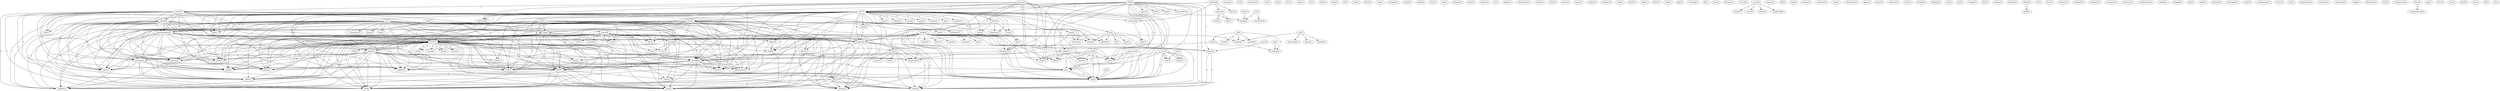 digraph G {
  jeremy [ label="jeremy(2)" ];
  power [ label="power(3)" ];
  car [ label="car(17)" ];
  something [ label="something(1)" ];
  reliability [ label="reliability(2)" ];
  repair [ label="repair(1)" ];
  offer [ label="offer(1)" ];
  mileage [ label="mileage(2)" ];
  anyone [ label="anyone(1)" ];
  etc [ label="etc(1)" ];
  run [ label="run(1)" ];
  buy [ label="buy(1)" ];
  buy [ label="buy(2)" ];
  cycling [ label="cycling(1)" ];
  sco [ label="sco(3)" ];
  insurance [ label="insurance(1)" ];
  map [ label="map(1)" ];
  faq [ label="faq(1)" ];
  speed [ label="speed(2)" ];
  left [ label="left(1)" ];
  fog [ label="fog(1)" ];
  drive [ label="drive(2)" ];
  instrumentation [ label="instrumentation(2)" ];
  weather [ label="weather(2)" ];
  mph [ label="mph(1)" ];
  gearing [ label="gearing(1)" ];
  rattle [ label="rattle(1)" ];
  drive [ label="drive(1)" ];
  analog [ label="analog(1)" ];
  trunk [ label="trunk(1)" ];
  steer [ label="steer(1)" ];
  front [ label="front(2)" ];
  stability [ label="stability(1)" ];
  transmission [ label="transmission(1)" ];
  shake [ label="shake(1)" ];
  cowl [ label="cowl(1)" ];
  seat [ label="seat(3)" ];
  torque [ label="torque(2)" ];
  visibility [ label="visibility(1)" ];
  see [ label="see(4)" ];
  star [ label="star(1)" ];
  radar [ label="radar(1)" ];
  fun [ label="fun(1)" ];
  ditto [ label="ditto(1)" ];
  talon [ label="talon(1)" ];
  sol [ label="sol(1)" ];
  leather [ label="leather(2)" ];
  comment [ label="comment(2)" ];
  system [ label="system(2)" ];
  entry [ label="entry(1)" ];
  rain [ label="rain(1)" ];
  se [ label="se(2)" ];
  pocket [ label="pocket(1)" ];
  rocket [ label="rocket(1)" ];
  bought [ label="bought(2)" ];
  fell [ label="fell(2)" ];
  category [ label="category(1)" ];
  hatch [ label="hatch(1)" ];
  soak [ label="soak(1)" ];
  consider [ label="consider(1)" ];
  ford [ label="ford(4)" ];
  zonker [ label="zonker(2)" ];
  hope [ label="hope(1)" ];
  yourselfers [ label="yourselfers(1)" ];
  engine [ label="engine(4)" ];
  plastic [ label="plastic(2)" ];
  gives [ label="gives(1)" ];
  doesn [ label="doesn(3)" ];
  doesn [ label="doesn(1)" ];
  key [ label="key(1)" ];
  honda [ label="honda(1)" ];
  wheel [ label="wheel(1)" ];
  econo [ label="econo(1)" ];
  selling [ label="selling(1)" ];
  snow [ label="snow(2)" ];
  value [ label="value(2)" ];
  turbo [ label="turbo(3)" ];
  design [ label="design(3)" ];
  point [ label="point(1)" ];
  sounds [ label="sounds(1)" ];
  gets [ label="gets(1)" ];
  re [ label="re(2)" ];
  box [ label="box(1)" ];
  tires [ label="tires(3)" ];
  money [ label="money(1)" ];
  hp [ label="hp(1)" ];
  aluminum [ label="aluminum(1)" ];
  summer [ label="summer(1)" ];
  meant [ label="meant(1)" ];
  rush [ label="rush(1)" ];
  back [ label="back(3)" ];
  surprise [ label="surprise(1)" ];
  airbag [ label="airbag(2)" ];
  clothing [ label="clothing(1)" ];
  suspension [ label="suspension(2)" ];
  dash [ label="dash(2)" ];
  form [ label="form(1)" ];
  look [ label="look(1)" ];
  vr [ label="vr(1)" ];
  horn [ label="horn(1)" ];
  dirt [ label="dirt(1)" ];
  preference [ label="preference(1)" ];
  center [ label="center(2)" ];
  bag [ label="bag(3)" ];
  mud [ label="mud(1)" ];
  side [ label="side(1)" ];
  air [ label="air(4)" ];
  radiator [ label="radiator(1)" ];
  drain [ label="drain(1)" ];
  probe [ label="probe(9)" ];
  bunch [ label="bunch(1)" ];
  day [ label="day(2)" ];
  mover [ label="mover(1)" ];
  thing [ label="thing(1)" ];
  month [ label="month(1)" ];
  work [ label="work(1)" ];
  interest [ label="interest(1)" ];
  list [ label="list(1)" ];
  eclipse [ label="eclipse(1)" ];
  mr [ label="mr(2)" ];
  space [ label="space(1)" ];
  needed [ label="needed(1)" ];
  passenger [ label="passenger(1)" ];
  tri [ label="tri(1)" ];
  makes [ label="makes(1)" ];
  jarring [ label="jarring(1)" ];
  road [ label="road(1)" ];
  town [ label="town(1)" ];
  find [ label="find(2)" ];
  anniversary [ label="anniversary(1)" ];
  switch [ label="switch(1)" ];
  ruled [ label="ruled(1)" ];
  sentra [ label="sentra(1)" ];
  pouch [ label="pouch(1)" ];
  lack [ label="lack(2)" ];
  cup [ label="cup(2)" ];
  heat [ label="heat(1)" ];
  places [ label="places(1)" ];
  want [ label="want(2)" ];
  storage [ label="storage(2)" ];
  holder [ label="holder(2)" ];
  ventilation [ label="ventilation(1)" ];
  market [ label="market(1)" ];
  cloth [ label="cloth(2)" ];
  edu [ label="edu(2)" ];
  exhaust [ label="exhaust(1)" ];
  book [ label="book(1)" ];
  broke [ label="broke(1)" ];
  arm [ label="arm(1)" ];
  console [ label="console(1)" ];
  bin [ label="bin(1)" ];
  rest [ label="rest(1)" ];
  fluke [ label="fluke(1)" ];
  foam [ label="foam(1)" ];
  wind [ label="wind(1)" ];
  fit [ label="fit(1)" ];
  max [ label="max(1)" ];
  take [ label="take(1)" ];
  sigh [ label="sigh(1)" ];
  mustang [ label="mustang(1)" ];
  ok [ label="ok(1)" ];
  sho [ label="sho(2)" ];
  gsia [ label="gsia(1)" ];
  corner [ label="corner(1)" ];
  head [ label="head(1)" ];
  freeway [ label="freeway(1)" ];
  accord [ label="accord(1)" ];
  water [ label="water(2)" ];
  smell [ label="smell(1)" ];
  result [ label="result(1)" ];
  beads [ label="beads(1)" ];
  windshield [ label="windshield(2)" ];
  entered [ label="entered(1)" ];
  bill [ label="bill(1)" ];
  read [ label="read(2)" ];
  washer [ label="washer(1)" ];
  container [ label="container(1)" ];
  room [ label="room(1)" ];
  information [ label="information(1)" ];
  glass [ label="glass(1)" ];
  group [ label="group(1)" ];
  software [ label="software(1)" ];
  touch [ label="touch(1)" ];
  didn [ label="didn(1)" ];
  trouble [ label="trouble(1)" ];
  padding [ label="padding(1)" ];
  com [ label="com(3)" ];
  mereness [ label="mereness(2)" ];
  seal [ label="seal(1)" ];
  cmu [ label="cmu(2)" ];
  marks [ label="marks(1)" ];
  year [ label="year(1)" ];
  change [ label="change(1)" ];
  nx [ label="nx(2)" ];
  fluid [ label="fluid(1)" ];
  project [ label="project(1)" ];
  thought [ label="thought(1)" ];
  corolla [ label="corolla(2)" ];
  mind [ label="mind(1)" ];
  door [ label="door(2)" ];
  xiv [ label="xiv(1)" ];
  silver [ label="silver(1)" ];
  advance [ label="advance(1)" ];
  segment [ label="segment(1)" ];
  magazine [ label="magazine(1)" ];
  consumer [ label="consumer(1)" ];
  pressure [ label="pressure(1)" ];
  condensation [ label="condensation(1)" ];
  stealth [ label="stealth(2)" ];
  changed [ label="changed(1)" ];
  works [ label="works(1)" ];
  fine [ label="fine(1)" ];
  olde [ label="olde(1)" ];
  rolled [ label="rolled(1)" ];
  prelude [ label="prelude(3)" ];
  mitsubishi [ label="mitsubishi(1)" ];
  came [ label="came(1)" ];
  conditioning [ label="conditioning(1)" ];
  mx [ label="mx(4)" ];
  screw [ label="screw(1)" ];
  fwd [ label="fwd(1)" ];
  engineering [ label="engineering(1)" ];
  assembly [ label="assembly(1)" ];
  uummmph [ label="uummmph(1)" ];
  sx [ label="sx(3)" ];
  considered [ label="considered(1)" ];
  dodge [ label="dodge(1)" ];
  disclaimer [ label="disclaimer(1)" ];
  liter [ label="liter(2)" ];
  temperature [ label="temperature(1)" ];
  celica [ label="celica(2)" ];
  underpowered [ label="underpowered(1)" ];
  cmu [ label="cmu(1)" ];
  pep [ label="pep(1)" ];
  store [ label="store(1)" ];
  love [ label="love(1)" ];
  gt [ label="gt(3)" ];
  check [ label="check(1)" ];
  grey [ label="grey(1)" ];
  lot [ label="lot(1)" ];
  cd [ label="cd(1)" ];
  jeremy -> power [ label="1" ];
  jeremy -> car [ label="1" ];
  jeremy -> something [ label="1" ];
  jeremy -> reliability [ label="1" ];
  jeremy -> repair [ label="1" ];
  jeremy -> offer [ label="1" ];
  jeremy -> mileage [ label="1" ];
  jeremy -> anyone [ label="1" ];
  jeremy -> etc [ label="1" ];
  jeremy -> run [ label="1" ];
  jeremy -> buy [ label="1" ];
  jeremy -> buy [ label="1" ];
  power -> speed [ label="2" ];
  power -> left [ label="2" ];
  power -> fog [ label="2" ];
  power -> drive [ label="2" ];
  power -> instrumentation [ label="2" ];
  power -> weather [ label="2" ];
  power -> mph [ label="2" ];
  power -> gearing [ label="2" ];
  power -> rattle [ label="2" ];
  power -> drive [ label="2" ];
  power -> analog [ label="2" ];
  power -> trunk [ label="2" ];
  power -> steer [ label="2" ];
  power -> front [ label="2" ];
  power -> stability [ label="2" ];
  power -> transmission [ label="2" ];
  power -> shake [ label="2" ];
  power -> cowl [ label="2" ];
  power -> seat [ label="2" ];
  power -> torque [ label="2" ];
  power -> visibility [ label="2" ];
  power -> see [ label="2" ];
  speed -> left [ label="1" ];
  speed -> fog [ label="1" ];
  speed -> drive [ label="1" ];
  speed -> instrumentation [ label="1" ];
  speed -> weather [ label="1" ];
  speed -> mph [ label="1" ];
  speed -> gearing [ label="1" ];
  speed -> rattle [ label="1" ];
  speed -> drive [ label="1" ];
  speed -> analog [ label="1" ];
  speed -> trunk [ label="1" ];
  speed -> front [ label="1" ];
  speed -> stability [ label="1" ];
  speed -> shake [ label="1" ];
  speed -> cowl [ label="1" ];
  speed -> seat [ label="1" ];
  speed -> visibility [ label="1" ];
  speed -> see [ label="1" ];
  leather -> car [ label="1" ];
  leather -> comment [ label="1" ];
  leather -> system [ label="1" ];
  leather -> entry [ label="1" ];
  se -> pocket [ label="1" ];
  se -> rocket [ label="1" ];
  se -> bought [ label="1" ];
  se -> fell [ label="1" ];
  se -> category [ label="1" ];
  ford -> car [ label="2" ];
  ford -> something [ label="1" ];
  ford -> reliability [ label="1" ];
  ford -> zonker [ label="1" ];
  ford -> repair [ label="1" ];
  ford -> offer [ label="1" ];
  ford -> mileage [ label="1" ];
  ford -> anyone [ label="1" ];
  ford -> etc [ label="1" ];
  ford -> run [ label="1" ];
  ford -> buy [ label="1" ];
  ford -> hope [ label="1" ];
  ford -> yourselfers [ label="1" ];
  ford -> engine [ label="1" ];
  ford -> plastic [ label="1" ];
  ford -> gives [ label="1" ];
  ford -> doesn [ label="1" ];
  ford -> doesn [ label="1" ];
  ford -> buy [ label="1" ];
  ford -> key [ label="1" ];
  car -> econo [ label="2" ];
  car -> selling [ label="1" ];
  car -> snow [ label="1" ];
  car -> left [ label="1" ];
  car -> something [ label="2" ];
  car -> reliability [ label="1" ];
  car -> fog [ label="1" ];
  car -> value [ label="1" ];
  car -> drive [ label="1" ];
  car -> instrumentation [ label="1" ];
  car -> turbo [ label="1" ];
  car -> design [ label="2" ];
  car -> weather [ label="1" ];
  car -> point [ label="1" ];
  car -> sounds [ label="1" ];
  car -> gets [ label="1" ];
  car -> re [ label="1" ];
  car -> box [ label="2" ];
  car -> mph [ label="1" ];
  car -> gearing [ label="1" ];
  car -> tires [ label="1" ];
  car -> rattle [ label="1" ];
  car -> money [ label="1" ];
  car -> hp [ label="1" ];
  car -> aluminum [ label="1" ];
  car -> drive [ label="1" ];
  car -> mileage [ label="1" ];
  car -> analog [ label="1" ];
  car -> summer [ label="1" ];
  car -> comment [ label="2" ];
  car -> meant [ label="1" ];
  car -> trunk [ label="1" ];
  car -> steer [ label="1" ];
  car -> front [ label="1" ];
  car -> stability [ label="1" ];
  car -> transmission [ label="1" ];
  car -> shake [ label="1" ];
  car -> buy [ label="2" ];
  car -> engine [ label="2" ];
  car -> rush [ label="1" ];
  car -> cowl [ label="1" ];
  car -> back [ label="1" ];
  car -> surprise [ label="1" ];
  car -> seat [ label="1" ];
  car -> torque [ label="1" ];
  car -> visibility [ label="1" ];
  car -> airbag [ label="1" ];
  car -> clothing [ label="1" ];
  car -> see [ label="2" ];
  car -> suspension [ label="1" ];
  car -> buy [ label="2" ];
  dash -> instrumentation [ label="1" ];
  dash -> seat [ label="1" ];
  vr -> horn [ label="1" ];
  vr -> fog [ label="1" ];
  vr -> drive [ label="1" ];
  vr -> instrumentation [ label="1" ];
  vr -> dirt [ label="1" ];
  vr -> design [ label="1" ];
  vr -> weather [ label="1" ];
  vr -> preference [ label="1" ];
  vr -> sounds [ label="1" ];
  vr -> center [ label="1" ];
  vr -> mph [ label="1" ];
  vr -> gearing [ label="1" ];
  vr -> rattle [ label="1" ];
  vr -> bag [ label="1" ];
  vr -> mud [ label="1" ];
  vr -> drive [ label="1" ];
  vr -> mileage [ label="1" ];
  vr -> side [ label="1" ];
  vr -> analog [ label="1" ];
  vr -> trunk [ label="1" ];
  vr -> steer [ label="1" ];
  vr -> front [ label="1" ];
  vr -> stability [ label="1" ];
  vr -> transmission [ label="1" ];
  vr -> shake [ label="1" ];
  vr -> engine [ label="1" ];
  vr -> cowl [ label="1" ];
  vr -> air [ label="1" ];
  vr -> seat [ label="1" ];
  vr -> torque [ label="1" ];
  vr -> visibility [ label="1" ];
  vr -> see [ label="1" ];
  reliability -> mileage [ label="1" ];
  reliability -> etc [ label="1" ];
  reliability -> buy [ label="1" ];
  reliability -> buy [ label="1" ];
  probe -> zonker [ label="1" ];
  probe -> drive [ label="1" ];
  probe -> bunch [ label="1" ];
  probe -> box [ label="1" ];
  probe -> repair [ label="1" ];
  probe -> offer [ label="1" ];
  probe -> day [ label="1" ];
  probe -> bought [ label="2" ];
  probe -> drive [ label="1" ];
  probe -> mileage [ label="1" ];
  probe -> anyone [ label="1" ];
  probe -> mover [ label="1" ];
  probe -> thing [ label="1" ];
  probe -> etc [ label="1" ];
  probe -> run [ label="1" ];
  probe -> buy [ label="1" ];
  probe -> month [ label="1" ];
  probe -> work [ label="1" ];
  probe -> interest [ label="1" ];
  probe -> doesn [ label="1" ];
  probe -> doesn [ label="1" ];
  probe -> list [ label="1" ];
  probe -> suspension [ label="1" ];
  probe -> buy [ label="1" ];
  zonker -> repair [ label="1" ];
  zonker -> offer [ label="1" ];
  zonker -> mileage [ label="1" ];
  zonker -> anyone [ label="1" ];
  zonker -> etc [ label="1" ];
  zonker -> run [ label="1" ];
  zonker -> buy [ label="1" ];
  zonker -> buy [ label="1" ];
  mr -> space [ label="1" ];
  mr -> bought [ label="1" ];
  mr -> needed [ label="1" ];
  mr -> passenger [ label="1" ];
  value -> engine [ label="1" ];
  drive -> design [ label="1" ];
  drive -> weather [ label="1" ];
  drive -> jarring [ label="1" ];
  drive -> mph [ label="1" ];
  drive -> gearing [ label="1" ];
  drive -> day [ label="1" ];
  drive -> rattle [ label="1" ];
  drive -> road [ label="1" ];
  drive -> thing [ label="1" ];
  drive -> trunk [ label="1" ];
  drive -> front [ label="1" ];
  drive -> stability [ label="1" ];
  drive -> shake [ label="1" ];
  drive -> town [ label="1" ];
  drive -> work [ label="1" ];
  drive -> cowl [ label="1" ];
  drive -> seat [ label="1" ];
  drive -> doesn [ label="1" ];
  drive -> visibility [ label="1" ];
  drive -> doesn [ label="1" ];
  drive -> find [ label="1" ];
  drive -> see [ label="2" ];
  drive -> suspension [ label="1" ];
  instrumentation -> weather [ label="1" ];
  instrumentation -> mph [ label="1" ];
  instrumentation -> gearing [ label="1" ];
  instrumentation -> rattle [ label="1" ];
  instrumentation -> drive [ label="1" ];
  instrumentation -> analog [ label="1" ];
  instrumentation -> trunk [ label="1" ];
  instrumentation -> front [ label="1" ];
  instrumentation -> stability [ label="1" ];
  instrumentation -> shake [ label="1" ];
  instrumentation -> cowl [ label="1" ];
  instrumentation -> seat [ label="1" ];
  instrumentation -> visibility [ label="1" ];
  instrumentation -> see [ label="1" ];
  turbo -> point [ label="1" ];
  turbo -> aluminum [ label="1" ];
  turbo -> engine [ label="1" ];
  turbo -> rush [ label="1" ];
  design -> weather [ label="1" ];
  design -> sounds [ label="1" ];
  design -> mph [ label="1" ];
  design -> gearing [ label="1" ];
  design -> rattle [ label="1" ];
  design -> drive [ label="1" ];
  design -> mileage [ label="1" ];
  design -> analog [ label="1" ];
  design -> trunk [ label="1" ];
  design -> steer [ label="1" ];
  design -> front [ label="1" ];
  design -> stability [ label="1" ];
  design -> transmission [ label="1" ];
  design -> shake [ label="1" ];
  design -> cowl [ label="1" ];
  design -> seat [ label="1" ];
  design -> torque [ label="1" ];
  design -> visibility [ label="1" ];
  design -> see [ label="2" ];
  lack -> cup [ label="1" ];
  lack -> heat [ label="1" ];
  lack -> places [ label="1" ];
  lack -> want [ label="1" ];
  lack -> storage [ label="1" ];
  lack -> holder [ label="1" ];
  lack -> ventilation [ label="1" ];
  weather -> rattle [ label="1" ];
  weather -> trunk [ label="1" ];
  weather -> shake [ label="1" ];
  weather -> seat [ label="1" ];
  weather -> see [ label="1" ];
  cup -> places [ label="1" ];
  cup -> front [ label="1" ];
  cup -> cloth [ label="1" ];
  cup -> back [ label="1" ];
  edu -> repair [ label="1" ];
  edu -> offer [ label="1" ];
  edu -> mileage [ label="1" ];
  edu -> anyone [ label="1" ];
  edu -> etc [ label="1" ];
  edu -> run [ label="1" ];
  edu -> buy [ label="1" ];
  edu -> buy [ label="1" ];
  center -> mph [ label="1" ];
  center -> gearing [ label="1" ];
  center -> arm [ label="1" ];
  center -> rattle [ label="1" ];
  center -> mud [ label="1" ];
  center -> drive [ label="1" ];
  center -> mileage [ label="1" ];
  center -> side [ label="1" ];
  center -> analog [ label="1" ];
  center -> trunk [ label="1" ];
  center -> console [ label="1" ];
  center -> steer [ label="1" ];
  center -> storage [ label="1" ];
  center -> stability [ label="1" ];
  center -> transmission [ label="1" ];
  center -> holder [ label="1" ];
  center -> bin [ label="1" ];
  center -> shake [ label="1" ];
  center -> engine [ label="1" ];
  center -> cloth [ label="1" ];
  center -> cowl [ label="1" ];
  center -> back [ label="1" ];
  center -> rest [ label="1" ];
  center -> seat [ label="1" ];
  center -> torque [ label="1" ];
  center -> visibility [ label="1" ];
  center -> see [ label="1" ];
  re -> fit [ label="1" ];
  re -> drive [ label="1" ];
  re -> max [ label="1" ];
  re -> meant [ label="1" ];
  re -> take [ label="1" ];
  re -> plastic [ label="1" ];
  re -> clothing [ label="1" ];
  tires -> rattle [ label="2" ];
  tires -> bag [ label="2" ];
  tires -> mud [ label="2" ];
  tires -> drive [ label="2" ];
  tires -> mileage [ label="2" ];
  tires -> side [ label="2" ];
  tires -> analog [ label="2" ];
  tires -> meant [ label="1" ];
  tires -> trunk [ label="2" ];
  tires -> steer [ label="2" ];
  tires -> front [ label="2" ];
  tires -> stability [ label="2" ];
  tires -> transmission [ label="2" ];
  tires -> shake [ label="2" ];
  tires -> engine [ label="2" ];
  tires -> cowl [ label="2" ];
  tires -> air [ label="2" ];
  tires -> seat [ label="2" ];
  tires -> torque [ label="2" ];
  tires -> visibility [ label="2" ];
  tires -> clothing [ label="1" ];
  tires -> see [ label="2" ];
  sho -> rattle [ label="1" ];
  sho -> bag [ label="1" ];
  sho -> mud [ label="1" ];
  sho -> drive [ label="1" ];
  sho -> mileage [ label="1" ];
  sho -> side [ label="1" ];
  sho -> analog [ label="1" ];
  sho -> trunk [ label="1" ];
  sho -> steer [ label="1" ];
  sho -> front [ label="1" ];
  sho -> stability [ label="1" ];
  sho -> transmission [ label="1" ];
  sho -> shake [ label="1" ];
  sho -> engine [ label="1" ];
  sho -> cowl [ label="1" ];
  sho -> air [ label="1" ];
  sho -> seat [ label="1" ];
  sho -> torque [ label="1" ];
  sho -> visibility [ label="1" ];
  sho -> see [ label="1" ];
  day -> thing [ label="1" ];
  day -> corner [ label="1" ];
  day -> head [ label="1" ];
  day -> doesn [ label="1" ];
  day -> doesn [ label="1" ];
  day -> suspension [ label="1" ];
  water -> smell [ label="1" ];
  water -> result [ label="1" ];
  water -> beads [ label="1" ];
  water -> windshield [ label="1" ];
  bag -> mud [ label="2" ];
  bag -> drive [ label="2" ];
  bag -> mileage [ label="2" ];
  bag -> side [ label="2" ];
  bag -> analog [ label="2" ];
  bag -> trunk [ label="2" ];
  bag -> steer [ label="2" ];
  bag -> front [ label="2" ];
  bag -> stability [ label="2" ];
  bag -> transmission [ label="2" ];
  bag -> shake [ label="2" ];
  bag -> engine [ label="2" ];
  bag -> cowl [ label="2" ];
  bag -> seat [ label="2" ];
  bag -> torque [ label="2" ];
  bag -> visibility [ label="2" ];
  bag -> see [ label="2" ];
  fell -> category [ label="1" ];
  fell -> seat [ label="1" ];
  drive -> road [ label="1" ];
  drive -> thing [ label="1" ];
  drive -> trunk [ label="1" ];
  drive -> front [ label="1" ];
  drive -> stability [ label="1" ];
  drive -> shake [ label="1" ];
  drive -> town [ label="1" ];
  drive -> work [ label="1" ];
  drive -> cowl [ label="1" ];
  drive -> seat [ label="1" ];
  drive -> doesn [ label="1" ];
  drive -> visibility [ label="1" ];
  drive -> doesn [ label="1" ];
  drive -> find [ label="1" ];
  drive -> see [ label="2" ];
  drive -> suspension [ label="1" ];
  mileage -> analog [ label="1" ];
  mileage -> trunk [ label="1" ];
  mileage -> steer [ label="1" ];
  mileage -> front [ label="1" ];
  mileage -> etc [ label="1" ];
  mileage -> stability [ label="1" ];
  mileage -> transmission [ label="1" ];
  mileage -> shake [ label="1" ];
  mileage -> buy [ label="1" ];
  mileage -> cowl [ label="1" ];
  mileage -> seat [ label="1" ];
  mileage -> torque [ label="1" ];
  mileage -> visibility [ label="1" ];
  mileage -> see [ label="1" ];
  mileage -> buy [ label="1" ];
  didn -> airbag [ label="1" ];
  want -> meant [ label="1" ];
  want -> surprise [ label="1" ];
  want -> clothing [ label="1" ];
  want -> suspension [ label="1" ];
  mereness -> anyone [ label="1" ];
  mereness -> etc [ label="1" ];
  mereness -> run [ label="1" ];
  mereness -> buy [ label="1" ];
  mereness -> buy [ label="1" ];
  cmu -> etc [ label="1" ];
  cmu -> run [ label="1" ];
  cmu -> buy [ label="1" ];
  cmu -> marks [ label="1" ];
  cmu -> year [ label="1" ];
  cmu -> buy [ label="1" ];
  nx -> category [ label="1" ];
  comment -> take [ label="1" ];
  corolla -> mind [ label="1" ];
  door -> plastic [ label="1" ];
  front -> shake [ label="1" ];
  front -> cloth [ label="1" ];
  front -> seat [ label="1" ];
  front -> see [ label="1" ];
  storage -> bin [ label="1" ];
  storage -> cloth [ label="1" ];
  storage -> back [ label="1" ];
  storage -> rest [ label="1" ];
  system -> works [ label="1" ];
  system -> fine [ label="1" ];
  etc -> buy [ label="1" ];
  etc -> air [ label="1" ];
  etc -> buy [ label="1" ];
  holder -> cloth [ label="1" ];
  holder -> back [ label="1" ];
  mx -> marks [ label="1" ];
  mx -> year [ label="1" ];
  engine -> plastic [ label="1" ];
  engine -> cowl [ label="2" ];
  engine -> seat [ label="2" ];
  engine -> doesn [ label="1" ];
  engine -> torque [ label="2" ];
  engine -> visibility [ label="2" ];
  engine -> doesn [ label="1" ];
  engine -> see [ label="2" ];
  plastic -> doesn [ label="1" ];
  plastic -> doesn [ label="1" ];
  back -> seat [ label="1" ];
  sx -> considered [ label="1" ];
  sx -> airbag [ label="1" ];
  air -> seat [ label="2" ];
  air -> doesn [ label="1" ];
  air -> torque [ label="2" ];
  air -> visibility [ label="2" ];
  air -> doesn [ label="1" ];
  air -> see [ label="2" ];
  celica -> underpowered [ label="1" ];
  cmu -> marks [ label="1" ];
  cmu -> year [ label="1" ];
  cmu -> buy [ label="1" ];
  gt -> buy [ label="1" ];
  find -> see [ label="1" ];
}
